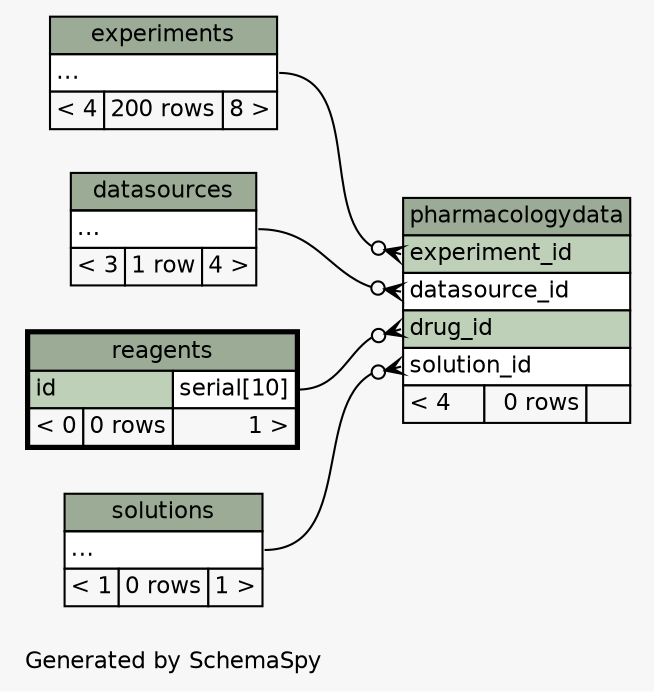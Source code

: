 // dot 2.32.0 on Windows 7 6.1
// SchemaSpy rev 590
digraph "twoDegreesRelationshipsDiagram" {
  graph [
    rankdir="RL"
    bgcolor="#f7f7f7"
    label="\nGenerated by SchemaSpy"
    labeljust="l"
    nodesep="0.18"
    ranksep="0.46"
    fontname="Helvetica"
    fontsize="11"
  ];
  node [
    fontname="Helvetica"
    fontsize="11"
    shape="plaintext"
  ];
  edge [
    arrowsize="0.8"
  ];
  "pharmacologydata":"datasource_id":w -> "datasources":"elipses":e [arrowhead=none dir=back arrowtail=crowodot];
  "pharmacologydata":"drug_id":w -> "reagents":"id.type":e [arrowhead=none dir=back arrowtail=crowodot];
  "pharmacologydata":"experiment_id":w -> "experiments":"elipses":e [arrowhead=none dir=back arrowtail=crowodot];
  "pharmacologydata":"solution_id":w -> "solutions":"elipses":e [arrowhead=none dir=back arrowtail=crowodot];
  "datasources" [
    label=<
    <TABLE BORDER="0" CELLBORDER="1" CELLSPACING="0" BGCOLOR="#ffffff">
      <TR><TD COLSPAN="3" BGCOLOR="#9bab96" ALIGN="CENTER">datasources</TD></TR>
      <TR><TD PORT="elipses" COLSPAN="3" ALIGN="LEFT">...</TD></TR>
      <TR><TD ALIGN="LEFT" BGCOLOR="#f7f7f7">&lt; 3</TD><TD ALIGN="RIGHT" BGCOLOR="#f7f7f7">1 row</TD><TD ALIGN="RIGHT" BGCOLOR="#f7f7f7">4 &gt;</TD></TR>
    </TABLE>>
    URL="datasources.html"
    tooltip="datasources"
  ];
  "experiments" [
    label=<
    <TABLE BORDER="0" CELLBORDER="1" CELLSPACING="0" BGCOLOR="#ffffff">
      <TR><TD COLSPAN="3" BGCOLOR="#9bab96" ALIGN="CENTER">experiments</TD></TR>
      <TR><TD PORT="elipses" COLSPAN="3" ALIGN="LEFT">...</TD></TR>
      <TR><TD ALIGN="LEFT" BGCOLOR="#f7f7f7">&lt; 4</TD><TD ALIGN="RIGHT" BGCOLOR="#f7f7f7">200 rows</TD><TD ALIGN="RIGHT" BGCOLOR="#f7f7f7">8 &gt;</TD></TR>
    </TABLE>>
    URL="experiments.html"
    tooltip="experiments"
  ];
  "pharmacologydata" [
    label=<
    <TABLE BORDER="0" CELLBORDER="1" CELLSPACING="0" BGCOLOR="#ffffff">
      <TR><TD COLSPAN="3" BGCOLOR="#9bab96" ALIGN="CENTER">pharmacologydata</TD></TR>
      <TR><TD PORT="experiment_id" COLSPAN="3" BGCOLOR="#bed1b8" ALIGN="LEFT">experiment_id</TD></TR>
      <TR><TD PORT="datasource_id" COLSPAN="3" ALIGN="LEFT">datasource_id</TD></TR>
      <TR><TD PORT="drug_id" COLSPAN="3" BGCOLOR="#bed1b8" ALIGN="LEFT">drug_id</TD></TR>
      <TR><TD PORT="solution_id" COLSPAN="3" ALIGN="LEFT">solution_id</TD></TR>
      <TR><TD ALIGN="LEFT" BGCOLOR="#f7f7f7">&lt; 4</TD><TD ALIGN="RIGHT" BGCOLOR="#f7f7f7">0 rows</TD><TD ALIGN="RIGHT" BGCOLOR="#f7f7f7">  </TD></TR>
    </TABLE>>
    URL="pharmacologydata.html"
    tooltip="pharmacologydata"
  ];
  "reagents" [
    label=<
    <TABLE BORDER="2" CELLBORDER="1" CELLSPACING="0" BGCOLOR="#ffffff">
      <TR><TD COLSPAN="3" BGCOLOR="#9bab96" ALIGN="CENTER">reagents</TD></TR>
      <TR><TD PORT="id" COLSPAN="2" BGCOLOR="#bed1b8" ALIGN="LEFT">id</TD><TD PORT="id.type" ALIGN="LEFT">serial[10]</TD></TR>
      <TR><TD ALIGN="LEFT" BGCOLOR="#f7f7f7">&lt; 0</TD><TD ALIGN="RIGHT" BGCOLOR="#f7f7f7">0 rows</TD><TD ALIGN="RIGHT" BGCOLOR="#f7f7f7">1 &gt;</TD></TR>
    </TABLE>>
    URL="reagents.html"
    tooltip="reagents"
  ];
  "solutions" [
    label=<
    <TABLE BORDER="0" CELLBORDER="1" CELLSPACING="0" BGCOLOR="#ffffff">
      <TR><TD COLSPAN="3" BGCOLOR="#9bab96" ALIGN="CENTER">solutions</TD></TR>
      <TR><TD PORT="elipses" COLSPAN="3" ALIGN="LEFT">...</TD></TR>
      <TR><TD ALIGN="LEFT" BGCOLOR="#f7f7f7">&lt; 1</TD><TD ALIGN="RIGHT" BGCOLOR="#f7f7f7">0 rows</TD><TD ALIGN="RIGHT" BGCOLOR="#f7f7f7">1 &gt;</TD></TR>
    </TABLE>>
    URL="solutions.html"
    tooltip="solutions"
  ];
}

